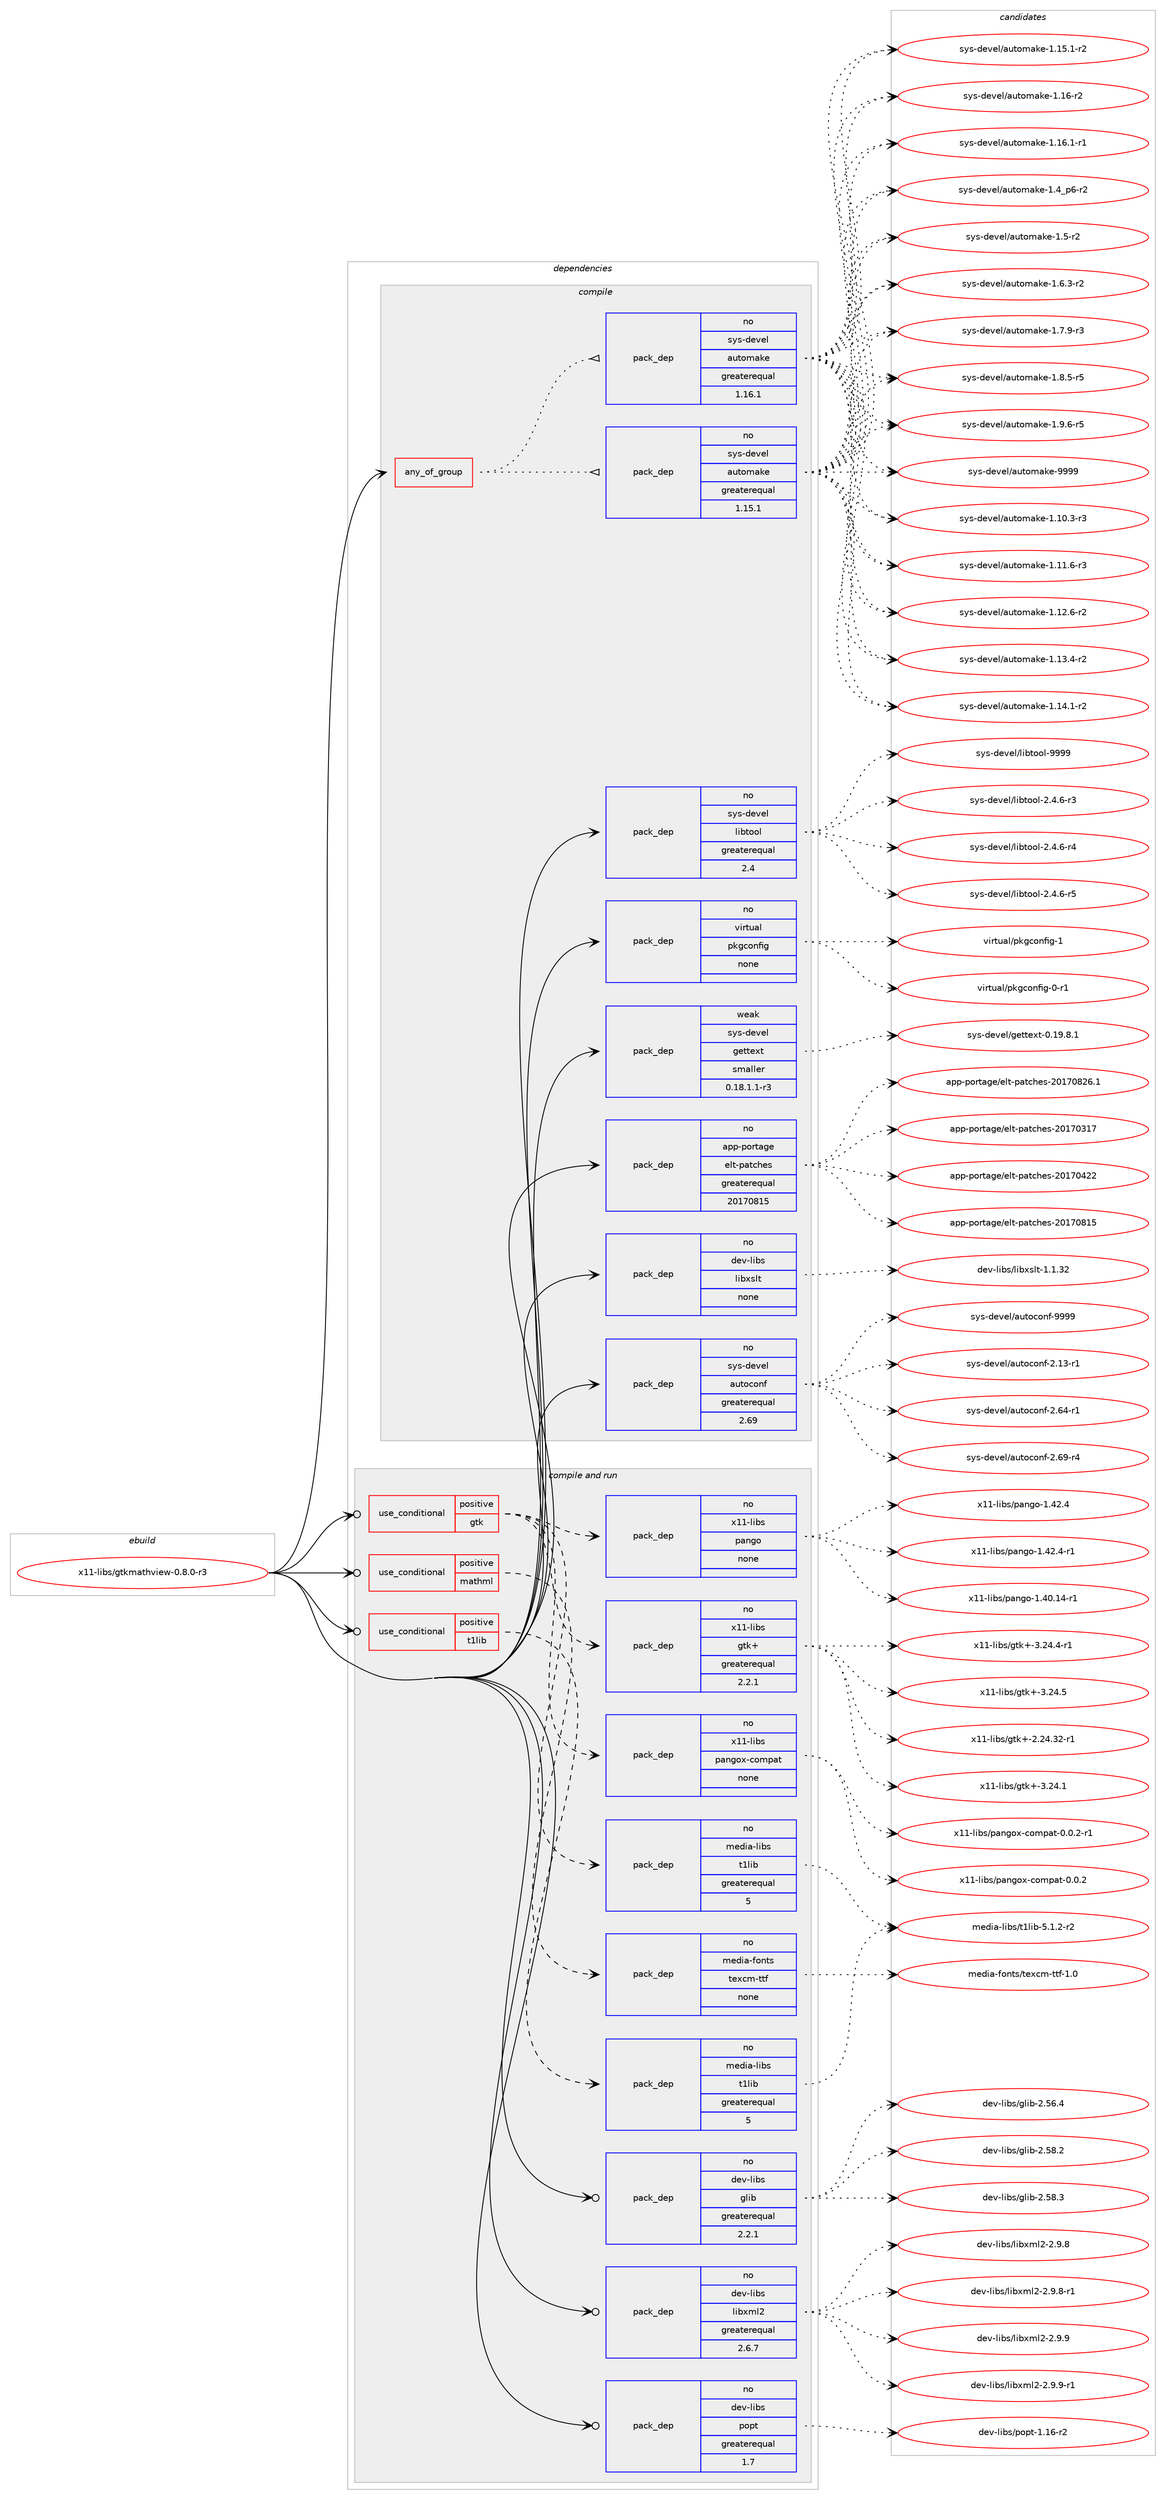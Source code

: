 digraph prolog {

# *************
# Graph options
# *************

newrank=true;
concentrate=true;
compound=true;
graph [rankdir=LR,fontname=Helvetica,fontsize=10,ranksep=1.5];#, ranksep=2.5, nodesep=0.2];
edge  [arrowhead=vee];
node  [fontname=Helvetica,fontsize=10];

# **********
# The ebuild
# **********

subgraph cluster_leftcol {
color=gray;
rank=same;
label=<<i>ebuild</i>>;
id [label="x11-libs/gtkmathview-0.8.0-r3", color=red, width=4, href="../x11-libs/gtkmathview-0.8.0-r3.svg"];
}

# ****************
# The dependencies
# ****************

subgraph cluster_midcol {
color=gray;
label=<<i>dependencies</i>>;
subgraph cluster_compile {
fillcolor="#eeeeee";
style=filled;
label=<<i>compile</i>>;
subgraph any28511 {
dependency1758925 [label=<<TABLE BORDER="0" CELLBORDER="1" CELLSPACING="0" CELLPADDING="4"><TR><TD CELLPADDING="10">any_of_group</TD></TR></TABLE>>, shape=none, color=red];subgraph pack1263452 {
dependency1758926 [label=<<TABLE BORDER="0" CELLBORDER="1" CELLSPACING="0" CELLPADDING="4" WIDTH="220"><TR><TD ROWSPAN="6" CELLPADDING="30">pack_dep</TD></TR><TR><TD WIDTH="110">no</TD></TR><TR><TD>sys-devel</TD></TR><TR><TD>automake</TD></TR><TR><TD>greaterequal</TD></TR><TR><TD>1.16.1</TD></TR></TABLE>>, shape=none, color=blue];
}
dependency1758925:e -> dependency1758926:w [weight=20,style="dotted",arrowhead="oinv"];
subgraph pack1263453 {
dependency1758927 [label=<<TABLE BORDER="0" CELLBORDER="1" CELLSPACING="0" CELLPADDING="4" WIDTH="220"><TR><TD ROWSPAN="6" CELLPADDING="30">pack_dep</TD></TR><TR><TD WIDTH="110">no</TD></TR><TR><TD>sys-devel</TD></TR><TR><TD>automake</TD></TR><TR><TD>greaterequal</TD></TR><TR><TD>1.15.1</TD></TR></TABLE>>, shape=none, color=blue];
}
dependency1758925:e -> dependency1758927:w [weight=20,style="dotted",arrowhead="oinv"];
}
id:e -> dependency1758925:w [weight=20,style="solid",arrowhead="vee"];
subgraph pack1263454 {
dependency1758928 [label=<<TABLE BORDER="0" CELLBORDER="1" CELLSPACING="0" CELLPADDING="4" WIDTH="220"><TR><TD ROWSPAN="6" CELLPADDING="30">pack_dep</TD></TR><TR><TD WIDTH="110">no</TD></TR><TR><TD>app-portage</TD></TR><TR><TD>elt-patches</TD></TR><TR><TD>greaterequal</TD></TR><TR><TD>20170815</TD></TR></TABLE>>, shape=none, color=blue];
}
id:e -> dependency1758928:w [weight=20,style="solid",arrowhead="vee"];
subgraph pack1263455 {
dependency1758929 [label=<<TABLE BORDER="0" CELLBORDER="1" CELLSPACING="0" CELLPADDING="4" WIDTH="220"><TR><TD ROWSPAN="6" CELLPADDING="30">pack_dep</TD></TR><TR><TD WIDTH="110">no</TD></TR><TR><TD>dev-libs</TD></TR><TR><TD>libxslt</TD></TR><TR><TD>none</TD></TR><TR><TD></TD></TR></TABLE>>, shape=none, color=blue];
}
id:e -> dependency1758929:w [weight=20,style="solid",arrowhead="vee"];
subgraph pack1263456 {
dependency1758930 [label=<<TABLE BORDER="0" CELLBORDER="1" CELLSPACING="0" CELLPADDING="4" WIDTH="220"><TR><TD ROWSPAN="6" CELLPADDING="30">pack_dep</TD></TR><TR><TD WIDTH="110">no</TD></TR><TR><TD>sys-devel</TD></TR><TR><TD>autoconf</TD></TR><TR><TD>greaterequal</TD></TR><TR><TD>2.69</TD></TR></TABLE>>, shape=none, color=blue];
}
id:e -> dependency1758930:w [weight=20,style="solid",arrowhead="vee"];
subgraph pack1263457 {
dependency1758931 [label=<<TABLE BORDER="0" CELLBORDER="1" CELLSPACING="0" CELLPADDING="4" WIDTH="220"><TR><TD ROWSPAN="6" CELLPADDING="30">pack_dep</TD></TR><TR><TD WIDTH="110">no</TD></TR><TR><TD>sys-devel</TD></TR><TR><TD>libtool</TD></TR><TR><TD>greaterequal</TD></TR><TR><TD>2.4</TD></TR></TABLE>>, shape=none, color=blue];
}
id:e -> dependency1758931:w [weight=20,style="solid",arrowhead="vee"];
subgraph pack1263458 {
dependency1758932 [label=<<TABLE BORDER="0" CELLBORDER="1" CELLSPACING="0" CELLPADDING="4" WIDTH="220"><TR><TD ROWSPAN="6" CELLPADDING="30">pack_dep</TD></TR><TR><TD WIDTH="110">no</TD></TR><TR><TD>virtual</TD></TR><TR><TD>pkgconfig</TD></TR><TR><TD>none</TD></TR><TR><TD></TD></TR></TABLE>>, shape=none, color=blue];
}
id:e -> dependency1758932:w [weight=20,style="solid",arrowhead="vee"];
subgraph pack1263459 {
dependency1758933 [label=<<TABLE BORDER="0" CELLBORDER="1" CELLSPACING="0" CELLPADDING="4" WIDTH="220"><TR><TD ROWSPAN="6" CELLPADDING="30">pack_dep</TD></TR><TR><TD WIDTH="110">weak</TD></TR><TR><TD>sys-devel</TD></TR><TR><TD>gettext</TD></TR><TR><TD>smaller</TD></TR><TR><TD>0.18.1.1-r3</TD></TR></TABLE>>, shape=none, color=blue];
}
id:e -> dependency1758933:w [weight=20,style="solid",arrowhead="vee"];
}
subgraph cluster_compileandrun {
fillcolor="#eeeeee";
style=filled;
label=<<i>compile and run</i>>;
subgraph cond465959 {
dependency1758934 [label=<<TABLE BORDER="0" CELLBORDER="1" CELLSPACING="0" CELLPADDING="4"><TR><TD ROWSPAN="3" CELLPADDING="10">use_conditional</TD></TR><TR><TD>positive</TD></TR><TR><TD>gtk</TD></TR></TABLE>>, shape=none, color=red];
subgraph pack1263460 {
dependency1758935 [label=<<TABLE BORDER="0" CELLBORDER="1" CELLSPACING="0" CELLPADDING="4" WIDTH="220"><TR><TD ROWSPAN="6" CELLPADDING="30">pack_dep</TD></TR><TR><TD WIDTH="110">no</TD></TR><TR><TD>media-libs</TD></TR><TR><TD>t1lib</TD></TR><TR><TD>greaterequal</TD></TR><TR><TD>5</TD></TR></TABLE>>, shape=none, color=blue];
}
dependency1758934:e -> dependency1758935:w [weight=20,style="dashed",arrowhead="vee"];
subgraph pack1263461 {
dependency1758936 [label=<<TABLE BORDER="0" CELLBORDER="1" CELLSPACING="0" CELLPADDING="4" WIDTH="220"><TR><TD ROWSPAN="6" CELLPADDING="30">pack_dep</TD></TR><TR><TD WIDTH="110">no</TD></TR><TR><TD>x11-libs</TD></TR><TR><TD>gtk+</TD></TR><TR><TD>greaterequal</TD></TR><TR><TD>2.2.1</TD></TR></TABLE>>, shape=none, color=blue];
}
dependency1758934:e -> dependency1758936:w [weight=20,style="dashed",arrowhead="vee"];
subgraph pack1263462 {
dependency1758937 [label=<<TABLE BORDER="0" CELLBORDER="1" CELLSPACING="0" CELLPADDING="4" WIDTH="220"><TR><TD ROWSPAN="6" CELLPADDING="30">pack_dep</TD></TR><TR><TD WIDTH="110">no</TD></TR><TR><TD>x11-libs</TD></TR><TR><TD>pango</TD></TR><TR><TD>none</TD></TR><TR><TD></TD></TR></TABLE>>, shape=none, color=blue];
}
dependency1758934:e -> dependency1758937:w [weight=20,style="dashed",arrowhead="vee"];
subgraph pack1263463 {
dependency1758938 [label=<<TABLE BORDER="0" CELLBORDER="1" CELLSPACING="0" CELLPADDING="4" WIDTH="220"><TR><TD ROWSPAN="6" CELLPADDING="30">pack_dep</TD></TR><TR><TD WIDTH="110">no</TD></TR><TR><TD>x11-libs</TD></TR><TR><TD>pangox-compat</TD></TR><TR><TD>none</TD></TR><TR><TD></TD></TR></TABLE>>, shape=none, color=blue];
}
dependency1758934:e -> dependency1758938:w [weight=20,style="dashed",arrowhead="vee"];
}
id:e -> dependency1758934:w [weight=20,style="solid",arrowhead="odotvee"];
subgraph cond465960 {
dependency1758939 [label=<<TABLE BORDER="0" CELLBORDER="1" CELLSPACING="0" CELLPADDING="4"><TR><TD ROWSPAN="3" CELLPADDING="10">use_conditional</TD></TR><TR><TD>positive</TD></TR><TR><TD>mathml</TD></TR></TABLE>>, shape=none, color=red];
subgraph pack1263464 {
dependency1758940 [label=<<TABLE BORDER="0" CELLBORDER="1" CELLSPACING="0" CELLPADDING="4" WIDTH="220"><TR><TD ROWSPAN="6" CELLPADDING="30">pack_dep</TD></TR><TR><TD WIDTH="110">no</TD></TR><TR><TD>media-fonts</TD></TR><TR><TD>texcm-ttf</TD></TR><TR><TD>none</TD></TR><TR><TD></TD></TR></TABLE>>, shape=none, color=blue];
}
dependency1758939:e -> dependency1758940:w [weight=20,style="dashed",arrowhead="vee"];
}
id:e -> dependency1758939:w [weight=20,style="solid",arrowhead="odotvee"];
subgraph cond465961 {
dependency1758941 [label=<<TABLE BORDER="0" CELLBORDER="1" CELLSPACING="0" CELLPADDING="4"><TR><TD ROWSPAN="3" CELLPADDING="10">use_conditional</TD></TR><TR><TD>positive</TD></TR><TR><TD>t1lib</TD></TR></TABLE>>, shape=none, color=red];
subgraph pack1263465 {
dependency1758942 [label=<<TABLE BORDER="0" CELLBORDER="1" CELLSPACING="0" CELLPADDING="4" WIDTH="220"><TR><TD ROWSPAN="6" CELLPADDING="30">pack_dep</TD></TR><TR><TD WIDTH="110">no</TD></TR><TR><TD>media-libs</TD></TR><TR><TD>t1lib</TD></TR><TR><TD>greaterequal</TD></TR><TR><TD>5</TD></TR></TABLE>>, shape=none, color=blue];
}
dependency1758941:e -> dependency1758942:w [weight=20,style="dashed",arrowhead="vee"];
}
id:e -> dependency1758941:w [weight=20,style="solid",arrowhead="odotvee"];
subgraph pack1263466 {
dependency1758943 [label=<<TABLE BORDER="0" CELLBORDER="1" CELLSPACING="0" CELLPADDING="4" WIDTH="220"><TR><TD ROWSPAN="6" CELLPADDING="30">pack_dep</TD></TR><TR><TD WIDTH="110">no</TD></TR><TR><TD>dev-libs</TD></TR><TR><TD>glib</TD></TR><TR><TD>greaterequal</TD></TR><TR><TD>2.2.1</TD></TR></TABLE>>, shape=none, color=blue];
}
id:e -> dependency1758943:w [weight=20,style="solid",arrowhead="odotvee"];
subgraph pack1263467 {
dependency1758944 [label=<<TABLE BORDER="0" CELLBORDER="1" CELLSPACING="0" CELLPADDING="4" WIDTH="220"><TR><TD ROWSPAN="6" CELLPADDING="30">pack_dep</TD></TR><TR><TD WIDTH="110">no</TD></TR><TR><TD>dev-libs</TD></TR><TR><TD>libxml2</TD></TR><TR><TD>greaterequal</TD></TR><TR><TD>2.6.7</TD></TR></TABLE>>, shape=none, color=blue];
}
id:e -> dependency1758944:w [weight=20,style="solid",arrowhead="odotvee"];
subgraph pack1263468 {
dependency1758945 [label=<<TABLE BORDER="0" CELLBORDER="1" CELLSPACING="0" CELLPADDING="4" WIDTH="220"><TR><TD ROWSPAN="6" CELLPADDING="30">pack_dep</TD></TR><TR><TD WIDTH="110">no</TD></TR><TR><TD>dev-libs</TD></TR><TR><TD>popt</TD></TR><TR><TD>greaterequal</TD></TR><TR><TD>1.7</TD></TR></TABLE>>, shape=none, color=blue];
}
id:e -> dependency1758945:w [weight=20,style="solid",arrowhead="odotvee"];
}
subgraph cluster_run {
fillcolor="#eeeeee";
style=filled;
label=<<i>run</i>>;
}
}

# **************
# The candidates
# **************

subgraph cluster_choices {
rank=same;
color=gray;
label=<<i>candidates</i>>;

subgraph choice1263452 {
color=black;
nodesep=1;
choice11512111545100101118101108479711711611110997107101454946494846514511451 [label="sys-devel/automake-1.10.3-r3", color=red, width=4,href="../sys-devel/automake-1.10.3-r3.svg"];
choice11512111545100101118101108479711711611110997107101454946494946544511451 [label="sys-devel/automake-1.11.6-r3", color=red, width=4,href="../sys-devel/automake-1.11.6-r3.svg"];
choice11512111545100101118101108479711711611110997107101454946495046544511450 [label="sys-devel/automake-1.12.6-r2", color=red, width=4,href="../sys-devel/automake-1.12.6-r2.svg"];
choice11512111545100101118101108479711711611110997107101454946495146524511450 [label="sys-devel/automake-1.13.4-r2", color=red, width=4,href="../sys-devel/automake-1.13.4-r2.svg"];
choice11512111545100101118101108479711711611110997107101454946495246494511450 [label="sys-devel/automake-1.14.1-r2", color=red, width=4,href="../sys-devel/automake-1.14.1-r2.svg"];
choice11512111545100101118101108479711711611110997107101454946495346494511450 [label="sys-devel/automake-1.15.1-r2", color=red, width=4,href="../sys-devel/automake-1.15.1-r2.svg"];
choice1151211154510010111810110847971171161111099710710145494649544511450 [label="sys-devel/automake-1.16-r2", color=red, width=4,href="../sys-devel/automake-1.16-r2.svg"];
choice11512111545100101118101108479711711611110997107101454946495446494511449 [label="sys-devel/automake-1.16.1-r1", color=red, width=4,href="../sys-devel/automake-1.16.1-r1.svg"];
choice115121115451001011181011084797117116111109971071014549465295112544511450 [label="sys-devel/automake-1.4_p6-r2", color=red, width=4,href="../sys-devel/automake-1.4_p6-r2.svg"];
choice11512111545100101118101108479711711611110997107101454946534511450 [label="sys-devel/automake-1.5-r2", color=red, width=4,href="../sys-devel/automake-1.5-r2.svg"];
choice115121115451001011181011084797117116111109971071014549465446514511450 [label="sys-devel/automake-1.6.3-r2", color=red, width=4,href="../sys-devel/automake-1.6.3-r2.svg"];
choice115121115451001011181011084797117116111109971071014549465546574511451 [label="sys-devel/automake-1.7.9-r3", color=red, width=4,href="../sys-devel/automake-1.7.9-r3.svg"];
choice115121115451001011181011084797117116111109971071014549465646534511453 [label="sys-devel/automake-1.8.5-r5", color=red, width=4,href="../sys-devel/automake-1.8.5-r5.svg"];
choice115121115451001011181011084797117116111109971071014549465746544511453 [label="sys-devel/automake-1.9.6-r5", color=red, width=4,href="../sys-devel/automake-1.9.6-r5.svg"];
choice115121115451001011181011084797117116111109971071014557575757 [label="sys-devel/automake-9999", color=red, width=4,href="../sys-devel/automake-9999.svg"];
dependency1758926:e -> choice11512111545100101118101108479711711611110997107101454946494846514511451:w [style=dotted,weight="100"];
dependency1758926:e -> choice11512111545100101118101108479711711611110997107101454946494946544511451:w [style=dotted,weight="100"];
dependency1758926:e -> choice11512111545100101118101108479711711611110997107101454946495046544511450:w [style=dotted,weight="100"];
dependency1758926:e -> choice11512111545100101118101108479711711611110997107101454946495146524511450:w [style=dotted,weight="100"];
dependency1758926:e -> choice11512111545100101118101108479711711611110997107101454946495246494511450:w [style=dotted,weight="100"];
dependency1758926:e -> choice11512111545100101118101108479711711611110997107101454946495346494511450:w [style=dotted,weight="100"];
dependency1758926:e -> choice1151211154510010111810110847971171161111099710710145494649544511450:w [style=dotted,weight="100"];
dependency1758926:e -> choice11512111545100101118101108479711711611110997107101454946495446494511449:w [style=dotted,weight="100"];
dependency1758926:e -> choice115121115451001011181011084797117116111109971071014549465295112544511450:w [style=dotted,weight="100"];
dependency1758926:e -> choice11512111545100101118101108479711711611110997107101454946534511450:w [style=dotted,weight="100"];
dependency1758926:e -> choice115121115451001011181011084797117116111109971071014549465446514511450:w [style=dotted,weight="100"];
dependency1758926:e -> choice115121115451001011181011084797117116111109971071014549465546574511451:w [style=dotted,weight="100"];
dependency1758926:e -> choice115121115451001011181011084797117116111109971071014549465646534511453:w [style=dotted,weight="100"];
dependency1758926:e -> choice115121115451001011181011084797117116111109971071014549465746544511453:w [style=dotted,weight="100"];
dependency1758926:e -> choice115121115451001011181011084797117116111109971071014557575757:w [style=dotted,weight="100"];
}
subgraph choice1263453 {
color=black;
nodesep=1;
choice11512111545100101118101108479711711611110997107101454946494846514511451 [label="sys-devel/automake-1.10.3-r3", color=red, width=4,href="../sys-devel/automake-1.10.3-r3.svg"];
choice11512111545100101118101108479711711611110997107101454946494946544511451 [label="sys-devel/automake-1.11.6-r3", color=red, width=4,href="../sys-devel/automake-1.11.6-r3.svg"];
choice11512111545100101118101108479711711611110997107101454946495046544511450 [label="sys-devel/automake-1.12.6-r2", color=red, width=4,href="../sys-devel/automake-1.12.6-r2.svg"];
choice11512111545100101118101108479711711611110997107101454946495146524511450 [label="sys-devel/automake-1.13.4-r2", color=red, width=4,href="../sys-devel/automake-1.13.4-r2.svg"];
choice11512111545100101118101108479711711611110997107101454946495246494511450 [label="sys-devel/automake-1.14.1-r2", color=red, width=4,href="../sys-devel/automake-1.14.1-r2.svg"];
choice11512111545100101118101108479711711611110997107101454946495346494511450 [label="sys-devel/automake-1.15.1-r2", color=red, width=4,href="../sys-devel/automake-1.15.1-r2.svg"];
choice1151211154510010111810110847971171161111099710710145494649544511450 [label="sys-devel/automake-1.16-r2", color=red, width=4,href="../sys-devel/automake-1.16-r2.svg"];
choice11512111545100101118101108479711711611110997107101454946495446494511449 [label="sys-devel/automake-1.16.1-r1", color=red, width=4,href="../sys-devel/automake-1.16.1-r1.svg"];
choice115121115451001011181011084797117116111109971071014549465295112544511450 [label="sys-devel/automake-1.4_p6-r2", color=red, width=4,href="../sys-devel/automake-1.4_p6-r2.svg"];
choice11512111545100101118101108479711711611110997107101454946534511450 [label="sys-devel/automake-1.5-r2", color=red, width=4,href="../sys-devel/automake-1.5-r2.svg"];
choice115121115451001011181011084797117116111109971071014549465446514511450 [label="sys-devel/automake-1.6.3-r2", color=red, width=4,href="../sys-devel/automake-1.6.3-r2.svg"];
choice115121115451001011181011084797117116111109971071014549465546574511451 [label="sys-devel/automake-1.7.9-r3", color=red, width=4,href="../sys-devel/automake-1.7.9-r3.svg"];
choice115121115451001011181011084797117116111109971071014549465646534511453 [label="sys-devel/automake-1.8.5-r5", color=red, width=4,href="../sys-devel/automake-1.8.5-r5.svg"];
choice115121115451001011181011084797117116111109971071014549465746544511453 [label="sys-devel/automake-1.9.6-r5", color=red, width=4,href="../sys-devel/automake-1.9.6-r5.svg"];
choice115121115451001011181011084797117116111109971071014557575757 [label="sys-devel/automake-9999", color=red, width=4,href="../sys-devel/automake-9999.svg"];
dependency1758927:e -> choice11512111545100101118101108479711711611110997107101454946494846514511451:w [style=dotted,weight="100"];
dependency1758927:e -> choice11512111545100101118101108479711711611110997107101454946494946544511451:w [style=dotted,weight="100"];
dependency1758927:e -> choice11512111545100101118101108479711711611110997107101454946495046544511450:w [style=dotted,weight="100"];
dependency1758927:e -> choice11512111545100101118101108479711711611110997107101454946495146524511450:w [style=dotted,weight="100"];
dependency1758927:e -> choice11512111545100101118101108479711711611110997107101454946495246494511450:w [style=dotted,weight="100"];
dependency1758927:e -> choice11512111545100101118101108479711711611110997107101454946495346494511450:w [style=dotted,weight="100"];
dependency1758927:e -> choice1151211154510010111810110847971171161111099710710145494649544511450:w [style=dotted,weight="100"];
dependency1758927:e -> choice11512111545100101118101108479711711611110997107101454946495446494511449:w [style=dotted,weight="100"];
dependency1758927:e -> choice115121115451001011181011084797117116111109971071014549465295112544511450:w [style=dotted,weight="100"];
dependency1758927:e -> choice11512111545100101118101108479711711611110997107101454946534511450:w [style=dotted,weight="100"];
dependency1758927:e -> choice115121115451001011181011084797117116111109971071014549465446514511450:w [style=dotted,weight="100"];
dependency1758927:e -> choice115121115451001011181011084797117116111109971071014549465546574511451:w [style=dotted,weight="100"];
dependency1758927:e -> choice115121115451001011181011084797117116111109971071014549465646534511453:w [style=dotted,weight="100"];
dependency1758927:e -> choice115121115451001011181011084797117116111109971071014549465746544511453:w [style=dotted,weight="100"];
dependency1758927:e -> choice115121115451001011181011084797117116111109971071014557575757:w [style=dotted,weight="100"];
}
subgraph choice1263454 {
color=black;
nodesep=1;
choice97112112451121111141169710310147101108116451129711699104101115455048495548514955 [label="app-portage/elt-patches-20170317", color=red, width=4,href="../app-portage/elt-patches-20170317.svg"];
choice97112112451121111141169710310147101108116451129711699104101115455048495548525050 [label="app-portage/elt-patches-20170422", color=red, width=4,href="../app-portage/elt-patches-20170422.svg"];
choice97112112451121111141169710310147101108116451129711699104101115455048495548564953 [label="app-portage/elt-patches-20170815", color=red, width=4,href="../app-portage/elt-patches-20170815.svg"];
choice971121124511211111411697103101471011081164511297116991041011154550484955485650544649 [label="app-portage/elt-patches-20170826.1", color=red, width=4,href="../app-portage/elt-patches-20170826.1.svg"];
dependency1758928:e -> choice97112112451121111141169710310147101108116451129711699104101115455048495548514955:w [style=dotted,weight="100"];
dependency1758928:e -> choice97112112451121111141169710310147101108116451129711699104101115455048495548525050:w [style=dotted,weight="100"];
dependency1758928:e -> choice97112112451121111141169710310147101108116451129711699104101115455048495548564953:w [style=dotted,weight="100"];
dependency1758928:e -> choice971121124511211111411697103101471011081164511297116991041011154550484955485650544649:w [style=dotted,weight="100"];
}
subgraph choice1263455 {
color=black;
nodesep=1;
choice1001011184510810598115471081059812011510811645494649465150 [label="dev-libs/libxslt-1.1.32", color=red, width=4,href="../dev-libs/libxslt-1.1.32.svg"];
dependency1758929:e -> choice1001011184510810598115471081059812011510811645494649465150:w [style=dotted,weight="100"];
}
subgraph choice1263456 {
color=black;
nodesep=1;
choice1151211154510010111810110847971171161119911111010245504649514511449 [label="sys-devel/autoconf-2.13-r1", color=red, width=4,href="../sys-devel/autoconf-2.13-r1.svg"];
choice1151211154510010111810110847971171161119911111010245504654524511449 [label="sys-devel/autoconf-2.64-r1", color=red, width=4,href="../sys-devel/autoconf-2.64-r1.svg"];
choice1151211154510010111810110847971171161119911111010245504654574511452 [label="sys-devel/autoconf-2.69-r4", color=red, width=4,href="../sys-devel/autoconf-2.69-r4.svg"];
choice115121115451001011181011084797117116111991111101024557575757 [label="sys-devel/autoconf-9999", color=red, width=4,href="../sys-devel/autoconf-9999.svg"];
dependency1758930:e -> choice1151211154510010111810110847971171161119911111010245504649514511449:w [style=dotted,weight="100"];
dependency1758930:e -> choice1151211154510010111810110847971171161119911111010245504654524511449:w [style=dotted,weight="100"];
dependency1758930:e -> choice1151211154510010111810110847971171161119911111010245504654574511452:w [style=dotted,weight="100"];
dependency1758930:e -> choice115121115451001011181011084797117116111991111101024557575757:w [style=dotted,weight="100"];
}
subgraph choice1263457 {
color=black;
nodesep=1;
choice1151211154510010111810110847108105981161111111084550465246544511451 [label="sys-devel/libtool-2.4.6-r3", color=red, width=4,href="../sys-devel/libtool-2.4.6-r3.svg"];
choice1151211154510010111810110847108105981161111111084550465246544511452 [label="sys-devel/libtool-2.4.6-r4", color=red, width=4,href="../sys-devel/libtool-2.4.6-r4.svg"];
choice1151211154510010111810110847108105981161111111084550465246544511453 [label="sys-devel/libtool-2.4.6-r5", color=red, width=4,href="../sys-devel/libtool-2.4.6-r5.svg"];
choice1151211154510010111810110847108105981161111111084557575757 [label="sys-devel/libtool-9999", color=red, width=4,href="../sys-devel/libtool-9999.svg"];
dependency1758931:e -> choice1151211154510010111810110847108105981161111111084550465246544511451:w [style=dotted,weight="100"];
dependency1758931:e -> choice1151211154510010111810110847108105981161111111084550465246544511452:w [style=dotted,weight="100"];
dependency1758931:e -> choice1151211154510010111810110847108105981161111111084550465246544511453:w [style=dotted,weight="100"];
dependency1758931:e -> choice1151211154510010111810110847108105981161111111084557575757:w [style=dotted,weight="100"];
}
subgraph choice1263458 {
color=black;
nodesep=1;
choice11810511411611797108471121071039911111010210510345484511449 [label="virtual/pkgconfig-0-r1", color=red, width=4,href="../virtual/pkgconfig-0-r1.svg"];
choice1181051141161179710847112107103991111101021051034549 [label="virtual/pkgconfig-1", color=red, width=4,href="../virtual/pkgconfig-1.svg"];
dependency1758932:e -> choice11810511411611797108471121071039911111010210510345484511449:w [style=dotted,weight="100"];
dependency1758932:e -> choice1181051141161179710847112107103991111101021051034549:w [style=dotted,weight="100"];
}
subgraph choice1263459 {
color=black;
nodesep=1;
choice1151211154510010111810110847103101116116101120116454846495746564649 [label="sys-devel/gettext-0.19.8.1", color=red, width=4,href="../sys-devel/gettext-0.19.8.1.svg"];
dependency1758933:e -> choice1151211154510010111810110847103101116116101120116454846495746564649:w [style=dotted,weight="100"];
}
subgraph choice1263460 {
color=black;
nodesep=1;
choice1091011001059745108105981154711649108105984553464946504511450 [label="media-libs/t1lib-5.1.2-r2", color=red, width=4,href="../media-libs/t1lib-5.1.2-r2.svg"];
dependency1758935:e -> choice1091011001059745108105981154711649108105984553464946504511450:w [style=dotted,weight="100"];
}
subgraph choice1263461 {
color=black;
nodesep=1;
choice12049494510810598115471031161074345504650524651504511449 [label="x11-libs/gtk+-2.24.32-r1", color=red, width=4,href="../x11-libs/gtk+-2.24.32-r1.svg"];
choice12049494510810598115471031161074345514650524649 [label="x11-libs/gtk+-3.24.1", color=red, width=4,href="../x11-libs/gtk+-3.24.1.svg"];
choice120494945108105981154710311610743455146505246524511449 [label="x11-libs/gtk+-3.24.4-r1", color=red, width=4,href="../x11-libs/gtk+-3.24.4-r1.svg"];
choice12049494510810598115471031161074345514650524653 [label="x11-libs/gtk+-3.24.5", color=red, width=4,href="../x11-libs/gtk+-3.24.5.svg"];
dependency1758936:e -> choice12049494510810598115471031161074345504650524651504511449:w [style=dotted,weight="100"];
dependency1758936:e -> choice12049494510810598115471031161074345514650524649:w [style=dotted,weight="100"];
dependency1758936:e -> choice120494945108105981154710311610743455146505246524511449:w [style=dotted,weight="100"];
dependency1758936:e -> choice12049494510810598115471031161074345514650524653:w [style=dotted,weight="100"];
}
subgraph choice1263462 {
color=black;
nodesep=1;
choice12049494510810598115471129711010311145494652484649524511449 [label="x11-libs/pango-1.40.14-r1", color=red, width=4,href="../x11-libs/pango-1.40.14-r1.svg"];
choice12049494510810598115471129711010311145494652504652 [label="x11-libs/pango-1.42.4", color=red, width=4,href="../x11-libs/pango-1.42.4.svg"];
choice120494945108105981154711297110103111454946525046524511449 [label="x11-libs/pango-1.42.4-r1", color=red, width=4,href="../x11-libs/pango-1.42.4-r1.svg"];
dependency1758937:e -> choice12049494510810598115471129711010311145494652484649524511449:w [style=dotted,weight="100"];
dependency1758937:e -> choice12049494510810598115471129711010311145494652504652:w [style=dotted,weight="100"];
dependency1758937:e -> choice120494945108105981154711297110103111454946525046524511449:w [style=dotted,weight="100"];
}
subgraph choice1263463 {
color=black;
nodesep=1;
choice120494945108105981154711297110103111120459911110911297116454846484650 [label="x11-libs/pangox-compat-0.0.2", color=red, width=4,href="../x11-libs/pangox-compat-0.0.2.svg"];
choice1204949451081059811547112971101031111204599111109112971164548464846504511449 [label="x11-libs/pangox-compat-0.0.2-r1", color=red, width=4,href="../x11-libs/pangox-compat-0.0.2-r1.svg"];
dependency1758938:e -> choice120494945108105981154711297110103111120459911110911297116454846484650:w [style=dotted,weight="100"];
dependency1758938:e -> choice1204949451081059811547112971101031111204599111109112971164548464846504511449:w [style=dotted,weight="100"];
}
subgraph choice1263464 {
color=black;
nodesep=1;
choice109101100105974510211111011611547116101120991094511611610245494648 [label="media-fonts/texcm-ttf-1.0", color=red, width=4,href="../media-fonts/texcm-ttf-1.0.svg"];
dependency1758940:e -> choice109101100105974510211111011611547116101120991094511611610245494648:w [style=dotted,weight="100"];
}
subgraph choice1263465 {
color=black;
nodesep=1;
choice1091011001059745108105981154711649108105984553464946504511450 [label="media-libs/t1lib-5.1.2-r2", color=red, width=4,href="../media-libs/t1lib-5.1.2-r2.svg"];
dependency1758942:e -> choice1091011001059745108105981154711649108105984553464946504511450:w [style=dotted,weight="100"];
}
subgraph choice1263466 {
color=black;
nodesep=1;
choice1001011184510810598115471031081059845504653544652 [label="dev-libs/glib-2.56.4", color=red, width=4,href="../dev-libs/glib-2.56.4.svg"];
choice1001011184510810598115471031081059845504653564650 [label="dev-libs/glib-2.58.2", color=red, width=4,href="../dev-libs/glib-2.58.2.svg"];
choice1001011184510810598115471031081059845504653564651 [label="dev-libs/glib-2.58.3", color=red, width=4,href="../dev-libs/glib-2.58.3.svg"];
dependency1758943:e -> choice1001011184510810598115471031081059845504653544652:w [style=dotted,weight="100"];
dependency1758943:e -> choice1001011184510810598115471031081059845504653564650:w [style=dotted,weight="100"];
dependency1758943:e -> choice1001011184510810598115471031081059845504653564651:w [style=dotted,weight="100"];
}
subgraph choice1263467 {
color=black;
nodesep=1;
choice1001011184510810598115471081059812010910850455046574656 [label="dev-libs/libxml2-2.9.8", color=red, width=4,href="../dev-libs/libxml2-2.9.8.svg"];
choice10010111845108105981154710810598120109108504550465746564511449 [label="dev-libs/libxml2-2.9.8-r1", color=red, width=4,href="../dev-libs/libxml2-2.9.8-r1.svg"];
choice1001011184510810598115471081059812010910850455046574657 [label="dev-libs/libxml2-2.9.9", color=red, width=4,href="../dev-libs/libxml2-2.9.9.svg"];
choice10010111845108105981154710810598120109108504550465746574511449 [label="dev-libs/libxml2-2.9.9-r1", color=red, width=4,href="../dev-libs/libxml2-2.9.9-r1.svg"];
dependency1758944:e -> choice1001011184510810598115471081059812010910850455046574656:w [style=dotted,weight="100"];
dependency1758944:e -> choice10010111845108105981154710810598120109108504550465746564511449:w [style=dotted,weight="100"];
dependency1758944:e -> choice1001011184510810598115471081059812010910850455046574657:w [style=dotted,weight="100"];
dependency1758944:e -> choice10010111845108105981154710810598120109108504550465746574511449:w [style=dotted,weight="100"];
}
subgraph choice1263468 {
color=black;
nodesep=1;
choice10010111845108105981154711211111211645494649544511450 [label="dev-libs/popt-1.16-r2", color=red, width=4,href="../dev-libs/popt-1.16-r2.svg"];
dependency1758945:e -> choice10010111845108105981154711211111211645494649544511450:w [style=dotted,weight="100"];
}
}

}
